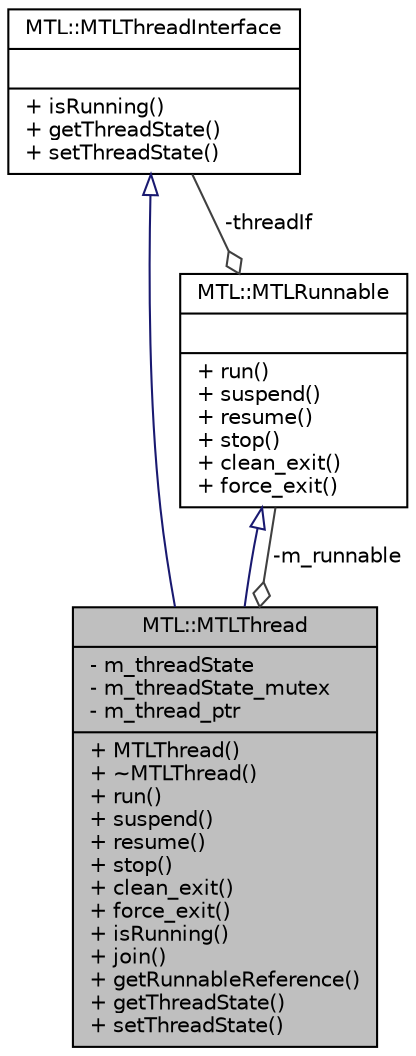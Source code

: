 digraph "MTL::MTLThread"
{
 // LATEX_PDF_SIZE
  edge [fontname="Helvetica",fontsize="10",labelfontname="Helvetica",labelfontsize="10"];
  node [fontname="Helvetica",fontsize="10",shape=record];
  Node1 [label="{MTL::MTLThread\n|- m_threadState\l- m_threadState_mutex\l- m_thread_ptr\l|+ MTLThread()\l+ ~MTLThread()\l+ run()\l+ suspend()\l+ resume()\l+ stop()\l+ clean_exit()\l+ force_exit()\l+ isRunning()\l+ join()\l+ getRunnableReference()\l+ getThreadState()\l+ setThreadState()\l}",height=0.2,width=0.4,color="black", fillcolor="grey75", style="filled", fontcolor="black",tooltip="Class that implements a thread."];
  Node2 -> Node1 [dir="back",color="midnightblue",fontsize="10",style="solid",arrowtail="onormal"];
  Node2 [label="{MTL::MTLRunnable\n||+ run()\l+ suspend()\l+ resume()\l+ stop()\l+ clean_exit()\l+ force_exit()\l}",height=0.2,width=0.4,color="black", fillcolor="white", style="filled",URL="$d8/da7/classMTL_1_1MTLRunnable.html",tooltip="Runnable Interface."];
  Node3 -> Node2 [color="grey25",fontsize="10",style="solid",label=" -threadIf" ,arrowhead="odiamond"];
  Node3 [label="{MTL::MTLThreadInterface\n||+ isRunning()\l+ getThreadState()\l+ setThreadState()\l}",height=0.2,width=0.4,color="black", fillcolor="white", style="filled",URL="$dd/d69/classMTL_1_1MTLThreadInterface.html",tooltip="Class that implements a thread interface."];
  Node3 -> Node1 [dir="back",color="midnightblue",fontsize="10",style="solid",arrowtail="onormal"];
  Node2 -> Node1 [color="grey25",fontsize="10",style="solid",label=" -m_runnable" ,arrowhead="odiamond"];
}
